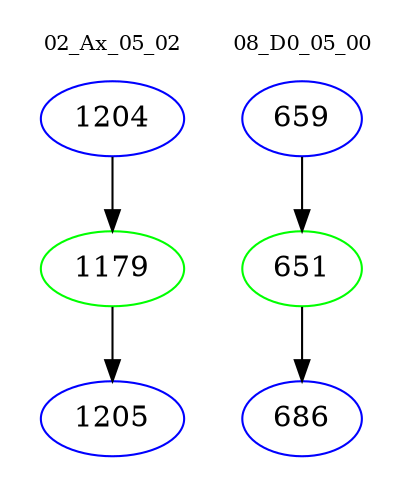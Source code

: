 digraph{
subgraph cluster_0 {
color = white
label = "02_Ax_05_02";
fontsize=10;
T0_1204 [label="1204", color="blue"]
T0_1204 -> T0_1179 [color="black"]
T0_1179 [label="1179", color="green"]
T0_1179 -> T0_1205 [color="black"]
T0_1205 [label="1205", color="blue"]
}
subgraph cluster_1 {
color = white
label = "08_D0_05_00";
fontsize=10;
T1_659 [label="659", color="blue"]
T1_659 -> T1_651 [color="black"]
T1_651 [label="651", color="green"]
T1_651 -> T1_686 [color="black"]
T1_686 [label="686", color="blue"]
}
}
